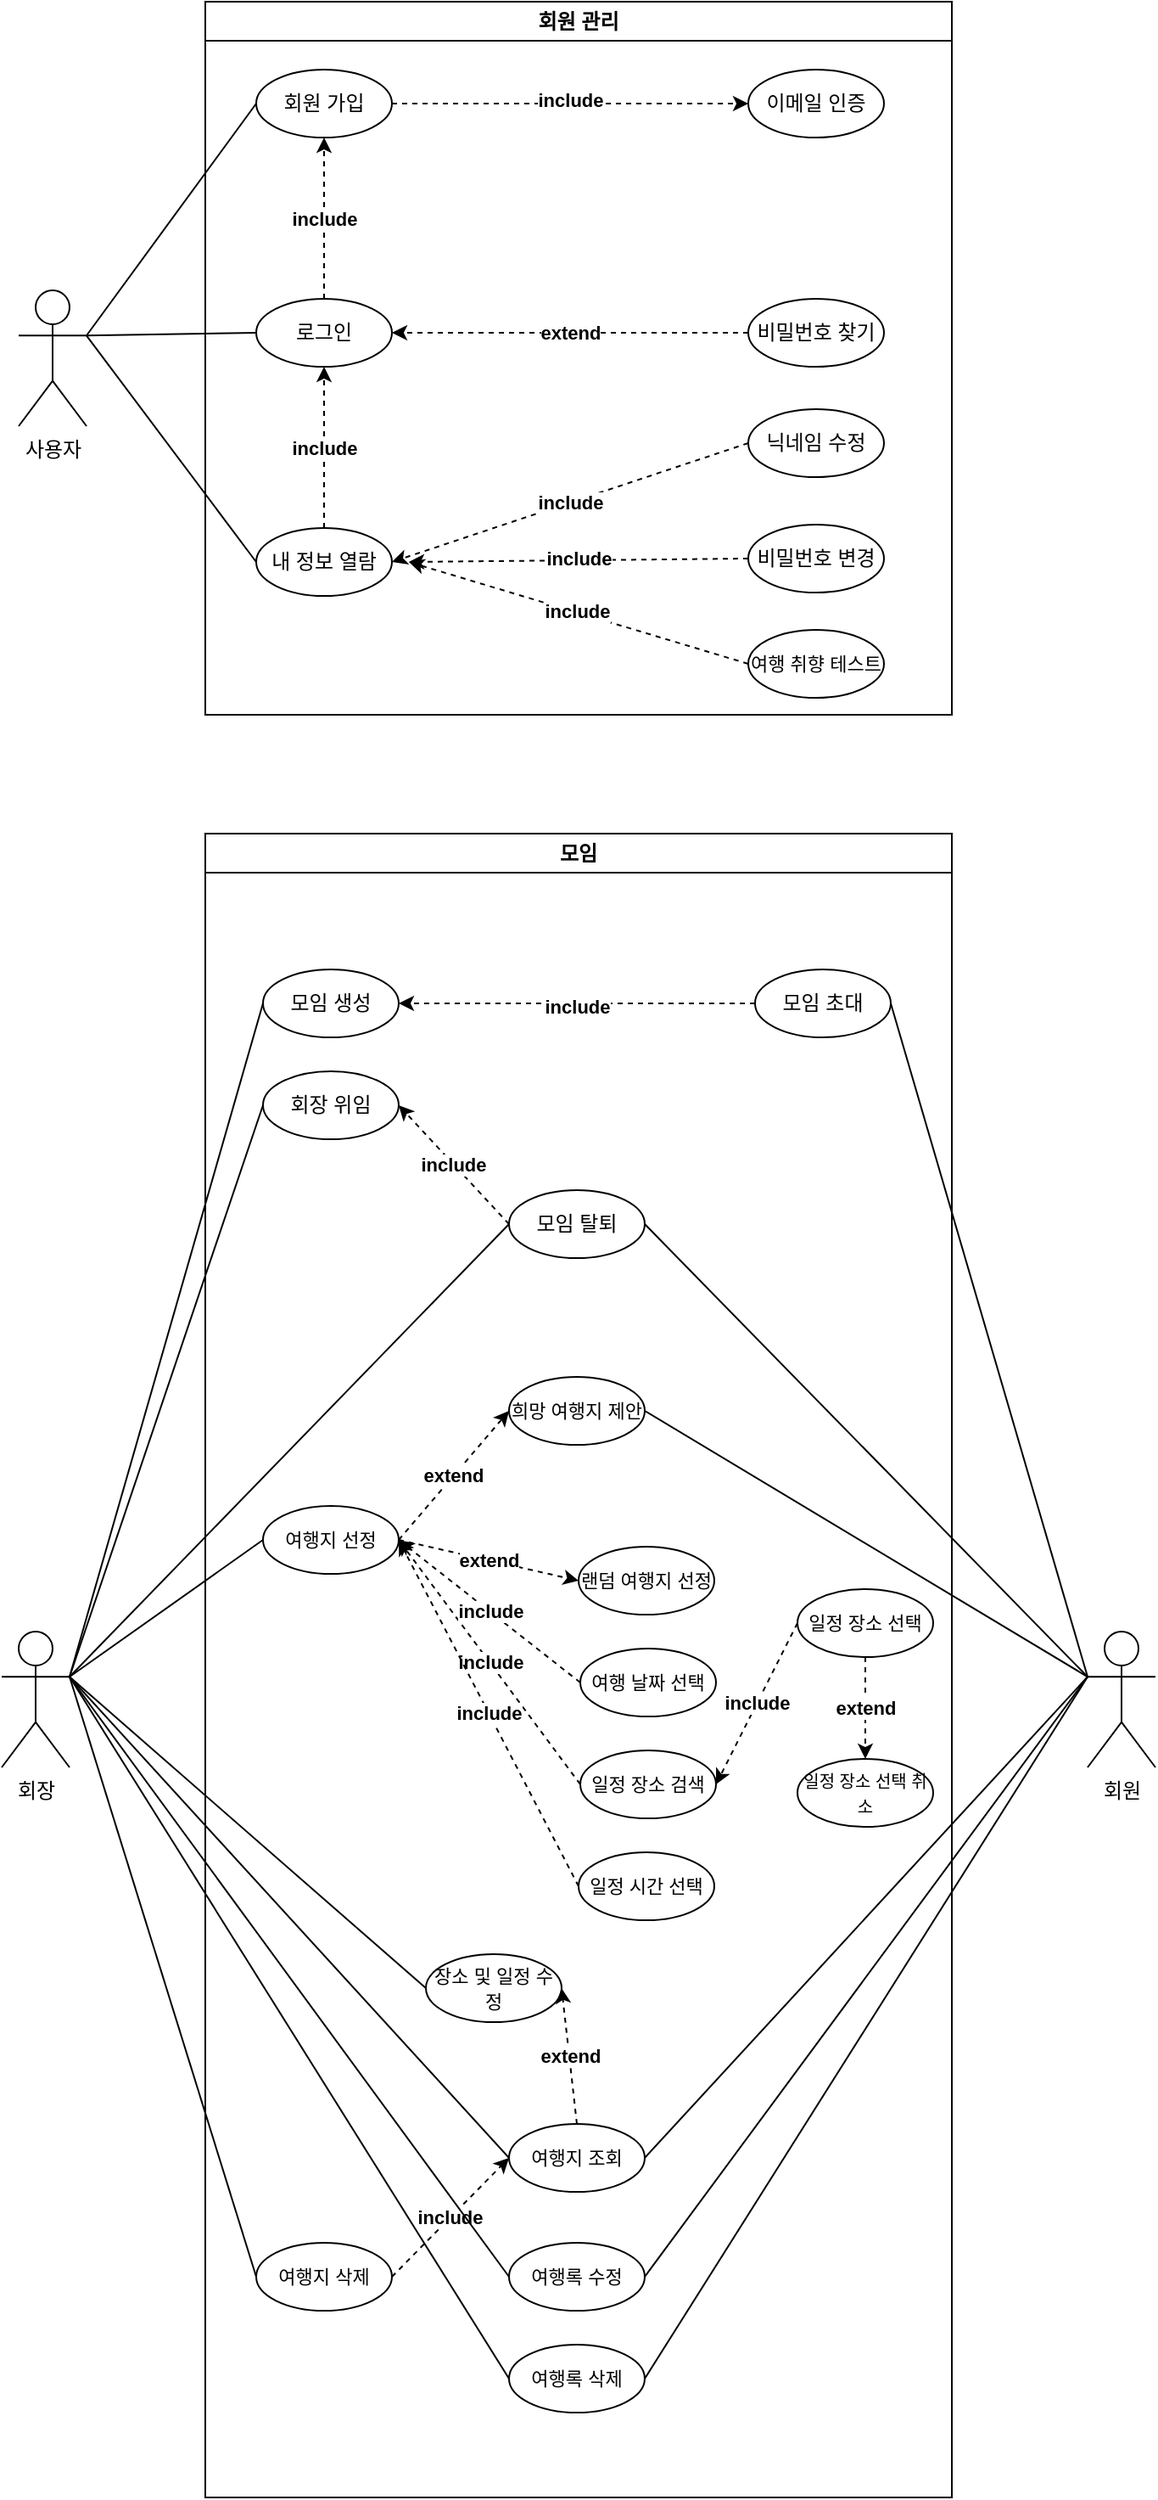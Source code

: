 <mxfile version="26.0.8">
  <diagram name="페이지-1" id="kUhNcxyiBijBxZDD_5Rj">
    <mxGraphModel dx="1323" dy="1325" grid="1" gridSize="10" guides="1" tooltips="1" connect="1" arrows="1" fold="1" page="1" pageScale="1" pageWidth="827" pageHeight="1169" math="0" shadow="0">
      <root>
        <mxCell id="0" />
        <mxCell id="1" parent="0" />
        <mxCell id="fEDJrpbhCHbC24auMyp_-1" value="사용자" style="shape=umlActor;verticalLabelPosition=bottom;verticalAlign=top;html=1;outlineConnect=0;" vertex="1" parent="1">
          <mxGeometry x="50" y="170" width="40" height="80" as="geometry" />
        </mxCell>
        <mxCell id="fEDJrpbhCHbC24auMyp_-4" value="회원 관리" style="swimlane;whiteSpace=wrap;html=1;" vertex="1" parent="1">
          <mxGeometry x="160" width="440" height="420" as="geometry">
            <mxRectangle x="150" y="80" width="140" height="30" as="alternateBounds" />
          </mxGeometry>
        </mxCell>
        <mxCell id="fEDJrpbhCHbC24auMyp_-18" style="edgeStyle=orthogonalEdgeStyle;rounded=0;orthogonalLoop=1;jettySize=auto;html=1;entryX=0;entryY=0.5;entryDx=0;entryDy=0;strokeColor=default;dashed=1;" edge="1" parent="fEDJrpbhCHbC24auMyp_-4" source="fEDJrpbhCHbC24auMyp_-5" target="fEDJrpbhCHbC24auMyp_-17">
          <mxGeometry relative="1" as="geometry" />
        </mxCell>
        <mxCell id="fEDJrpbhCHbC24auMyp_-45" value="&lt;b&gt;include&lt;/b&gt;" style="edgeLabel;html=1;align=center;verticalAlign=middle;resizable=0;points=[];" vertex="1" connectable="0" parent="fEDJrpbhCHbC24auMyp_-18">
          <mxGeometry x="0.002" y="2" relative="1" as="geometry">
            <mxPoint as="offset" />
          </mxGeometry>
        </mxCell>
        <mxCell id="fEDJrpbhCHbC24auMyp_-5" value="회원 가입" style="ellipse;whiteSpace=wrap;html=1;" vertex="1" parent="fEDJrpbhCHbC24auMyp_-4">
          <mxGeometry x="30" y="40" width="80" height="40" as="geometry" />
        </mxCell>
        <mxCell id="fEDJrpbhCHbC24auMyp_-24" value="&lt;b&gt;include&lt;/b&gt;" style="edgeStyle=orthogonalEdgeStyle;rounded=0;orthogonalLoop=1;jettySize=auto;html=1;entryX=0.5;entryY=1;entryDx=0;entryDy=0;dashed=1;" edge="1" parent="fEDJrpbhCHbC24auMyp_-4" source="fEDJrpbhCHbC24auMyp_-6" target="fEDJrpbhCHbC24auMyp_-5">
          <mxGeometry relative="1" as="geometry" />
        </mxCell>
        <mxCell id="fEDJrpbhCHbC24auMyp_-6" value="로그인" style="ellipse;whiteSpace=wrap;html=1;" vertex="1" parent="fEDJrpbhCHbC24auMyp_-4">
          <mxGeometry x="30" y="175" width="80" height="40" as="geometry" />
        </mxCell>
        <mxCell id="fEDJrpbhCHbC24auMyp_-23" value="&lt;b&gt;include&lt;/b&gt;" style="edgeStyle=orthogonalEdgeStyle;rounded=0;orthogonalLoop=1;jettySize=auto;html=1;entryX=0.5;entryY=1;entryDx=0;entryDy=0;dashed=1;" edge="1" parent="fEDJrpbhCHbC24auMyp_-4" source="fEDJrpbhCHbC24auMyp_-10" target="fEDJrpbhCHbC24auMyp_-6">
          <mxGeometry relative="1" as="geometry" />
        </mxCell>
        <mxCell id="fEDJrpbhCHbC24auMyp_-10" value="내 정보 열람" style="ellipse;whiteSpace=wrap;html=1;" vertex="1" parent="fEDJrpbhCHbC24auMyp_-4">
          <mxGeometry x="30" y="310" width="80" height="40" as="geometry" />
        </mxCell>
        <mxCell id="fEDJrpbhCHbC24auMyp_-11" value="닉네임 수정" style="ellipse;whiteSpace=wrap;html=1;" vertex="1" parent="fEDJrpbhCHbC24auMyp_-4">
          <mxGeometry x="320" y="240" width="80" height="40" as="geometry" />
        </mxCell>
        <mxCell id="fEDJrpbhCHbC24auMyp_-20" style="edgeStyle=orthogonalEdgeStyle;rounded=0;orthogonalLoop=1;jettySize=auto;html=1;entryX=1;entryY=0.5;entryDx=0;entryDy=0;dashed=1;" edge="1" parent="fEDJrpbhCHbC24auMyp_-4" source="fEDJrpbhCHbC24auMyp_-12" target="fEDJrpbhCHbC24auMyp_-6">
          <mxGeometry relative="1" as="geometry" />
        </mxCell>
        <mxCell id="fEDJrpbhCHbC24auMyp_-22" value="&lt;b&gt;extend&lt;/b&gt;" style="edgeLabel;html=1;align=center;verticalAlign=middle;resizable=0;points=[];" vertex="1" connectable="0" parent="fEDJrpbhCHbC24auMyp_-20">
          <mxGeometry x="-0.13" y="1" relative="1" as="geometry">
            <mxPoint x="-14" y="-1" as="offset" />
          </mxGeometry>
        </mxCell>
        <mxCell id="fEDJrpbhCHbC24auMyp_-12" value="비밀번호 찾기" style="ellipse;whiteSpace=wrap;html=1;" vertex="1" parent="fEDJrpbhCHbC24auMyp_-4">
          <mxGeometry x="320" y="175" width="80" height="40" as="geometry" />
        </mxCell>
        <mxCell id="fEDJrpbhCHbC24auMyp_-13" value="비밀번호 변경" style="ellipse;whiteSpace=wrap;html=1;" vertex="1" parent="fEDJrpbhCHbC24auMyp_-4">
          <mxGeometry x="320" y="308" width="80" height="40" as="geometry" />
        </mxCell>
        <mxCell id="fEDJrpbhCHbC24auMyp_-14" value="&lt;font style=&quot;font-size: 11px;&quot;&gt;여행 취향 테스트&lt;/font&gt;" style="ellipse;whiteSpace=wrap;html=1;" vertex="1" parent="fEDJrpbhCHbC24auMyp_-4">
          <mxGeometry x="320" y="370" width="80" height="40" as="geometry" />
        </mxCell>
        <mxCell id="fEDJrpbhCHbC24auMyp_-17" value="이메일 인증" style="ellipse;whiteSpace=wrap;html=1;" vertex="1" parent="fEDJrpbhCHbC24auMyp_-4">
          <mxGeometry x="320" y="40" width="80" height="40" as="geometry" />
        </mxCell>
        <mxCell id="fEDJrpbhCHbC24auMyp_-38" value="&lt;b&gt;include&lt;/b&gt;" style="endArrow=classic;html=1;rounded=0;exitX=0;exitY=0.5;exitDx=0;exitDy=0;entryX=1;entryY=0.5;entryDx=0;entryDy=0;dashed=1;" edge="1" parent="fEDJrpbhCHbC24auMyp_-4" source="fEDJrpbhCHbC24auMyp_-11" target="fEDJrpbhCHbC24auMyp_-10">
          <mxGeometry width="50" height="50" relative="1" as="geometry">
            <mxPoint x="140" y="280" as="sourcePoint" />
            <mxPoint x="190" y="230" as="targetPoint" />
          </mxGeometry>
        </mxCell>
        <mxCell id="fEDJrpbhCHbC24auMyp_-31" value="" style="endArrow=none;html=1;rounded=0;exitX=1;exitY=0.333;exitDx=0;exitDy=0;exitPerimeter=0;entryX=0;entryY=0.5;entryDx=0;entryDy=0;" edge="1" parent="1" source="fEDJrpbhCHbC24auMyp_-1" target="fEDJrpbhCHbC24auMyp_-5">
          <mxGeometry width="50" height="50" relative="1" as="geometry">
            <mxPoint x="310" y="280" as="sourcePoint" />
            <mxPoint x="360" y="230" as="targetPoint" />
          </mxGeometry>
        </mxCell>
        <mxCell id="fEDJrpbhCHbC24auMyp_-32" value="" style="endArrow=none;html=1;rounded=0;exitX=1;exitY=0.333;exitDx=0;exitDy=0;exitPerimeter=0;entryX=0;entryY=0.5;entryDx=0;entryDy=0;" edge="1" parent="1" source="fEDJrpbhCHbC24auMyp_-1" target="fEDJrpbhCHbC24auMyp_-6">
          <mxGeometry width="50" height="50" relative="1" as="geometry">
            <mxPoint x="100" y="207" as="sourcePoint" />
            <mxPoint x="210" y="70" as="targetPoint" />
          </mxGeometry>
        </mxCell>
        <mxCell id="fEDJrpbhCHbC24auMyp_-33" value="" style="endArrow=none;html=1;rounded=0;exitX=1;exitY=0.333;exitDx=0;exitDy=0;exitPerimeter=0;entryX=0;entryY=0.5;entryDx=0;entryDy=0;" edge="1" parent="1" source="fEDJrpbhCHbC24auMyp_-1" target="fEDJrpbhCHbC24auMyp_-10">
          <mxGeometry width="50" height="50" relative="1" as="geometry">
            <mxPoint x="100" y="207" as="sourcePoint" />
            <mxPoint x="210" y="160" as="targetPoint" />
          </mxGeometry>
        </mxCell>
        <mxCell id="fEDJrpbhCHbC24auMyp_-39" value="" style="endArrow=classic;html=1;rounded=0;exitX=0;exitY=0.5;exitDx=0;exitDy=0;dashed=1;" edge="1" parent="1" source="fEDJrpbhCHbC24auMyp_-13">
          <mxGeometry width="50" height="50" relative="1" as="geometry">
            <mxPoint x="310" y="280" as="sourcePoint" />
            <mxPoint x="280" y="330" as="targetPoint" />
          </mxGeometry>
        </mxCell>
        <mxCell id="fEDJrpbhCHbC24auMyp_-46" value="&lt;b&gt;include&lt;/b&gt;" style="edgeLabel;html=1;align=center;verticalAlign=middle;resizable=0;points=[];" vertex="1" connectable="0" parent="fEDJrpbhCHbC24auMyp_-39">
          <mxGeometry x="-0.002" y="-1" relative="1" as="geometry">
            <mxPoint as="offset" />
          </mxGeometry>
        </mxCell>
        <mxCell id="fEDJrpbhCHbC24auMyp_-40" value="" style="endArrow=classic;html=1;rounded=0;exitX=0;exitY=0.5;exitDx=0;exitDy=0;dashed=1;" edge="1" parent="1" source="fEDJrpbhCHbC24auMyp_-14">
          <mxGeometry width="50" height="50" relative="1" as="geometry">
            <mxPoint x="500" y="338" as="sourcePoint" />
            <mxPoint x="280" y="330" as="targetPoint" />
          </mxGeometry>
        </mxCell>
        <mxCell id="fEDJrpbhCHbC24auMyp_-47" value="&lt;b&gt;include&lt;/b&gt;" style="edgeLabel;html=1;align=center;verticalAlign=middle;resizable=0;points=[];" vertex="1" connectable="0" parent="fEDJrpbhCHbC24auMyp_-40">
          <mxGeometry x="0.017" y="-1" relative="1" as="geometry">
            <mxPoint as="offset" />
          </mxGeometry>
        </mxCell>
        <mxCell id="fEDJrpbhCHbC24auMyp_-65" value="회장" style="shape=umlActor;verticalLabelPosition=bottom;verticalAlign=top;html=1;outlineConnect=0;" vertex="1" parent="1">
          <mxGeometry x="40" y="960" width="40" height="80" as="geometry" />
        </mxCell>
        <mxCell id="fEDJrpbhCHbC24auMyp_-66" value="모임" style="swimlane;whiteSpace=wrap;html=1;" vertex="1" parent="1">
          <mxGeometry x="160" y="490" width="440" height="980" as="geometry">
            <mxRectangle x="150" y="80" width="140" height="30" as="alternateBounds" />
          </mxGeometry>
        </mxCell>
        <mxCell id="fEDJrpbhCHbC24auMyp_-67" style="edgeStyle=orthogonalEdgeStyle;rounded=0;orthogonalLoop=1;jettySize=auto;html=1;strokeColor=default;dashed=1;exitX=0;exitY=0.5;exitDx=0;exitDy=0;entryX=1;entryY=0.5;entryDx=0;entryDy=0;" edge="1" parent="fEDJrpbhCHbC24auMyp_-66" source="fEDJrpbhCHbC24auMyp_-80" target="fEDJrpbhCHbC24auMyp_-69">
          <mxGeometry relative="1" as="geometry">
            <mxPoint x="214" y="170" as="targetPoint" />
          </mxGeometry>
        </mxCell>
        <mxCell id="fEDJrpbhCHbC24auMyp_-68" value="&lt;b&gt;include&lt;/b&gt;" style="edgeLabel;html=1;align=center;verticalAlign=middle;resizable=0;points=[];" vertex="1" connectable="0" parent="fEDJrpbhCHbC24auMyp_-67">
          <mxGeometry x="0.002" y="2" relative="1" as="geometry">
            <mxPoint as="offset" />
          </mxGeometry>
        </mxCell>
        <mxCell id="fEDJrpbhCHbC24auMyp_-69" value="모임 생성" style="ellipse;whiteSpace=wrap;html=1;" vertex="1" parent="fEDJrpbhCHbC24auMyp_-66">
          <mxGeometry x="34" y="80" width="80" height="40" as="geometry" />
        </mxCell>
        <mxCell id="fEDJrpbhCHbC24auMyp_-71" value="모임 탈퇴" style="ellipse;whiteSpace=wrap;html=1;" vertex="1" parent="fEDJrpbhCHbC24auMyp_-66">
          <mxGeometry x="179" y="210" width="80" height="40" as="geometry" />
        </mxCell>
        <mxCell id="fEDJrpbhCHbC24auMyp_-74" value="&lt;font style=&quot;font-size: 11px;&quot;&gt;희망 여행지 제안&lt;/font&gt;" style="ellipse;whiteSpace=wrap;html=1;" vertex="1" parent="fEDJrpbhCHbC24auMyp_-66">
          <mxGeometry x="179" y="320" width="80" height="40" as="geometry" />
        </mxCell>
        <mxCell id="fEDJrpbhCHbC24auMyp_-80" value="모임 초대" style="ellipse;whiteSpace=wrap;html=1;" vertex="1" parent="fEDJrpbhCHbC24auMyp_-66">
          <mxGeometry x="324" y="80" width="80" height="40" as="geometry" />
        </mxCell>
        <mxCell id="fEDJrpbhCHbC24auMyp_-100" value="회장 위임" style="ellipse;whiteSpace=wrap;html=1;" vertex="1" parent="fEDJrpbhCHbC24auMyp_-66">
          <mxGeometry x="34" y="140" width="80" height="40" as="geometry" />
        </mxCell>
        <mxCell id="fEDJrpbhCHbC24auMyp_-103" value="&lt;b&gt;include&lt;/b&gt;" style="endArrow=classic;html=1;rounded=0;entryX=1;entryY=0.5;entryDx=0;entryDy=0;exitX=0;exitY=0.5;exitDx=0;exitDy=0;dashed=1;" edge="1" parent="fEDJrpbhCHbC24auMyp_-66" source="fEDJrpbhCHbC24auMyp_-71" target="fEDJrpbhCHbC24auMyp_-100">
          <mxGeometry width="50" height="50" relative="1" as="geometry">
            <mxPoint x="194" y="230" as="sourcePoint" />
            <mxPoint x="184" y="180" as="targetPoint" />
          </mxGeometry>
        </mxCell>
        <mxCell id="fEDJrpbhCHbC24auMyp_-120" value="&lt;font style=&quot;font-size: 11px;&quot;&gt;여행지 선정&lt;/font&gt;" style="ellipse;whiteSpace=wrap;html=1;" vertex="1" parent="fEDJrpbhCHbC24auMyp_-66">
          <mxGeometry x="34" y="396" width="80" height="40" as="geometry" />
        </mxCell>
        <mxCell id="fEDJrpbhCHbC24auMyp_-121" value="&lt;b&gt;extend&lt;/b&gt;" style="endArrow=classic;html=1;rounded=0;entryX=0;entryY=0.5;entryDx=0;entryDy=0;exitX=1;exitY=0.5;exitDx=0;exitDy=0;dashed=1;" edge="1" parent="fEDJrpbhCHbC24auMyp_-66" source="fEDJrpbhCHbC24auMyp_-120" target="fEDJrpbhCHbC24auMyp_-74">
          <mxGeometry width="50" height="50" relative="1" as="geometry">
            <mxPoint x="189" y="236" as="sourcePoint" />
            <mxPoint x="124" y="166" as="targetPoint" />
          </mxGeometry>
        </mxCell>
        <mxCell id="fEDJrpbhCHbC24auMyp_-123" value="&lt;span style=&quot;font-size: 11px;&quot;&gt;랜덤 여행지 선정&lt;/span&gt;" style="ellipse;whiteSpace=wrap;html=1;" vertex="1" parent="fEDJrpbhCHbC24auMyp_-66">
          <mxGeometry x="220" y="420" width="80" height="40" as="geometry" />
        </mxCell>
        <mxCell id="fEDJrpbhCHbC24auMyp_-124" value="&lt;b&gt;extend&lt;/b&gt;" style="endArrow=classic;html=1;rounded=0;entryX=0;entryY=0.5;entryDx=0;entryDy=0;exitX=1;exitY=0.5;exitDx=0;exitDy=0;dashed=1;" edge="1" parent="fEDJrpbhCHbC24auMyp_-66" source="fEDJrpbhCHbC24auMyp_-120" target="fEDJrpbhCHbC24auMyp_-123">
          <mxGeometry width="50" height="50" relative="1" as="geometry">
            <mxPoint x="124" y="426" as="sourcePoint" />
            <mxPoint x="189" y="366" as="targetPoint" />
          </mxGeometry>
        </mxCell>
        <mxCell id="fEDJrpbhCHbC24auMyp_-126" value="&lt;font style=&quot;font-size: 11px;&quot;&gt;여행 날짜 선택&lt;/font&gt;" style="ellipse;whiteSpace=wrap;html=1;" vertex="1" parent="fEDJrpbhCHbC24auMyp_-66">
          <mxGeometry x="221" y="480" width="80" height="40" as="geometry" />
        </mxCell>
        <mxCell id="fEDJrpbhCHbC24auMyp_-127" value="&lt;span style=&quot;font-size: 11px;&quot;&gt;일정 장소 선택&lt;/span&gt;" style="ellipse;whiteSpace=wrap;html=1;" vertex="1" parent="fEDJrpbhCHbC24auMyp_-66">
          <mxGeometry x="349" y="445" width="80" height="40" as="geometry" />
        </mxCell>
        <mxCell id="fEDJrpbhCHbC24auMyp_-128" value="&lt;span style=&quot;font-size: 11px;&quot;&gt;일정 장소 검색&lt;/span&gt;" style="ellipse;whiteSpace=wrap;html=1;" vertex="1" parent="fEDJrpbhCHbC24auMyp_-66">
          <mxGeometry x="221" y="540" width="80" height="40" as="geometry" />
        </mxCell>
        <mxCell id="fEDJrpbhCHbC24auMyp_-129" value="&lt;font style=&quot;font-size: 10px;&quot;&gt;일정 장소 선택 취소&lt;/font&gt;" style="ellipse;whiteSpace=wrap;html=1;" vertex="1" parent="fEDJrpbhCHbC24auMyp_-66">
          <mxGeometry x="349" y="545" width="80" height="40" as="geometry" />
        </mxCell>
        <mxCell id="fEDJrpbhCHbC24auMyp_-134" value="&lt;b&gt;include&lt;/b&gt;" style="endArrow=classic;html=1;rounded=0;exitX=0;exitY=0.5;exitDx=0;exitDy=0;dashed=1;entryX=1;entryY=0.5;entryDx=0;entryDy=0;" edge="1" parent="fEDJrpbhCHbC24auMyp_-66" source="fEDJrpbhCHbC24auMyp_-128" target="fEDJrpbhCHbC24auMyp_-120">
          <mxGeometry width="50" height="50" relative="1" as="geometry">
            <mxPoint x="231" y="510" as="sourcePoint" />
            <mxPoint x="130" y="430" as="targetPoint" />
          </mxGeometry>
        </mxCell>
        <mxCell id="fEDJrpbhCHbC24auMyp_-133" value="&lt;b&gt;include&lt;/b&gt;" style="endArrow=classic;html=1;rounded=0;exitX=0;exitY=0.5;exitDx=0;exitDy=0;dashed=1;entryX=1;entryY=0.5;entryDx=0;entryDy=0;" edge="1" parent="fEDJrpbhCHbC24auMyp_-66" source="fEDJrpbhCHbC24auMyp_-126" target="fEDJrpbhCHbC24auMyp_-120">
          <mxGeometry width="50" height="50" relative="1" as="geometry">
            <mxPoint x="189" y="240" as="sourcePoint" />
            <mxPoint x="120" y="420" as="targetPoint" />
          </mxGeometry>
        </mxCell>
        <mxCell id="fEDJrpbhCHbC24auMyp_-135" value="&lt;b&gt;include&lt;/b&gt;" style="endArrow=classic;html=1;rounded=0;exitX=0;exitY=0.5;exitDx=0;exitDy=0;dashed=1;entryX=1;entryY=0.5;entryDx=0;entryDy=0;" edge="1" parent="fEDJrpbhCHbC24auMyp_-66" source="fEDJrpbhCHbC24auMyp_-127" target="fEDJrpbhCHbC24auMyp_-128">
          <mxGeometry width="50" height="50" relative="1" as="geometry">
            <mxPoint x="231" y="510" as="sourcePoint" />
            <mxPoint x="124" y="426" as="targetPoint" />
          </mxGeometry>
        </mxCell>
        <mxCell id="fEDJrpbhCHbC24auMyp_-136" value="&lt;b&gt;extend&lt;/b&gt;" style="endArrow=classic;html=1;rounded=0;entryX=0.5;entryY=0;entryDx=0;entryDy=0;exitX=0.5;exitY=1;exitDx=0;exitDy=0;dashed=1;" edge="1" parent="fEDJrpbhCHbC24auMyp_-66" source="fEDJrpbhCHbC24auMyp_-127" target="fEDJrpbhCHbC24auMyp_-129">
          <mxGeometry width="50" height="50" relative="1" as="geometry">
            <mxPoint x="124" y="426" as="sourcePoint" />
            <mxPoint x="189" y="350" as="targetPoint" />
          </mxGeometry>
        </mxCell>
        <mxCell id="fEDJrpbhCHbC24auMyp_-137" value="&lt;span style=&quot;font-size: 11px;&quot;&gt;일정 시간 선택&lt;/span&gt;" style="ellipse;whiteSpace=wrap;html=1;" vertex="1" parent="fEDJrpbhCHbC24auMyp_-66">
          <mxGeometry x="220" y="600" width="80" height="40" as="geometry" />
        </mxCell>
        <mxCell id="fEDJrpbhCHbC24auMyp_-139" value="&lt;b&gt;include&lt;/b&gt;" style="endArrow=classic;html=1;rounded=0;exitX=0;exitY=0.5;exitDx=0;exitDy=0;dashed=1;entryX=1;entryY=0.5;entryDx=0;entryDy=0;" edge="1" parent="fEDJrpbhCHbC24auMyp_-66" source="fEDJrpbhCHbC24auMyp_-137" target="fEDJrpbhCHbC24auMyp_-120">
          <mxGeometry width="50" height="50" relative="1" as="geometry">
            <mxPoint x="231" y="570" as="sourcePoint" />
            <mxPoint x="124" y="426" as="targetPoint" />
          </mxGeometry>
        </mxCell>
        <mxCell id="fEDJrpbhCHbC24auMyp_-140" value="&lt;font style=&quot;font-size: 11px;&quot;&gt;여행지 조회&lt;/font&gt;" style="ellipse;whiteSpace=wrap;html=1;" vertex="1" parent="fEDJrpbhCHbC24auMyp_-66">
          <mxGeometry x="179" y="760" width="80" height="40" as="geometry" />
        </mxCell>
        <mxCell id="fEDJrpbhCHbC24auMyp_-143" value="&lt;font style=&quot;font-size: 11px;&quot;&gt;장소 및 일정 수정&lt;/font&gt;" style="ellipse;whiteSpace=wrap;html=1;" vertex="1" parent="fEDJrpbhCHbC24auMyp_-66">
          <mxGeometry x="130" y="660" width="80" height="40" as="geometry" />
        </mxCell>
        <mxCell id="fEDJrpbhCHbC24auMyp_-144" value="&lt;b&gt;extend&lt;/b&gt;" style="endArrow=classic;html=1;rounded=0;entryX=1;entryY=0.5;entryDx=0;entryDy=0;exitX=0.5;exitY=0;exitDx=0;exitDy=0;dashed=1;" edge="1" parent="fEDJrpbhCHbC24auMyp_-66" source="fEDJrpbhCHbC24auMyp_-140" target="fEDJrpbhCHbC24auMyp_-143">
          <mxGeometry x="-0.003" width="50" height="50" relative="1" as="geometry">
            <mxPoint x="180" y="800" as="sourcePoint" />
            <mxPoint x="180" y="860" as="targetPoint" />
            <mxPoint as="offset" />
          </mxGeometry>
        </mxCell>
        <mxCell id="fEDJrpbhCHbC24auMyp_-146" value="&lt;font style=&quot;font-size: 11px;&quot;&gt;여행록 수정&lt;/font&gt;" style="ellipse;whiteSpace=wrap;html=1;" vertex="1" parent="fEDJrpbhCHbC24auMyp_-66">
          <mxGeometry x="179" y="830" width="80" height="40" as="geometry" />
        </mxCell>
        <mxCell id="fEDJrpbhCHbC24auMyp_-147" value="&lt;font style=&quot;font-size: 11px;&quot;&gt;여행록 삭제&lt;/font&gt;" style="ellipse;whiteSpace=wrap;html=1;" vertex="1" parent="fEDJrpbhCHbC24auMyp_-66">
          <mxGeometry x="179" y="890" width="80" height="40" as="geometry" />
        </mxCell>
        <mxCell id="fEDJrpbhCHbC24auMyp_-152" value="&lt;font style=&quot;font-size: 11px;&quot;&gt;여행지 삭제&lt;/font&gt;" style="ellipse;whiteSpace=wrap;html=1;" vertex="1" parent="fEDJrpbhCHbC24auMyp_-66">
          <mxGeometry x="30" y="830" width="80" height="40" as="geometry" />
        </mxCell>
        <mxCell id="fEDJrpbhCHbC24auMyp_-154" value="&lt;b&gt;include&lt;/b&gt;" style="endArrow=classic;html=1;rounded=0;entryX=0;entryY=0.5;entryDx=0;entryDy=0;exitX=1;exitY=0.5;exitDx=0;exitDy=0;dashed=1;" edge="1" parent="fEDJrpbhCHbC24auMyp_-66" source="fEDJrpbhCHbC24auMyp_-152" target="fEDJrpbhCHbC24auMyp_-140">
          <mxGeometry x="-0.003" width="50" height="50" relative="1" as="geometry">
            <mxPoint x="229" y="770" as="sourcePoint" />
            <mxPoint x="220" y="690" as="targetPoint" />
            <mxPoint as="offset" />
          </mxGeometry>
        </mxCell>
        <mxCell id="fEDJrpbhCHbC24auMyp_-82" value="" style="endArrow=none;html=1;rounded=0;exitX=1;exitY=0.333;exitDx=0;exitDy=0;exitPerimeter=0;entryX=0;entryY=0.5;entryDx=0;entryDy=0;" edge="1" parent="1" source="fEDJrpbhCHbC24auMyp_-65" target="fEDJrpbhCHbC24auMyp_-69">
          <mxGeometry width="50" height="50" relative="1" as="geometry">
            <mxPoint x="310" y="770" as="sourcePoint" />
            <mxPoint x="360" y="720" as="targetPoint" />
          </mxGeometry>
        </mxCell>
        <mxCell id="fEDJrpbhCHbC24auMyp_-83" value="" style="endArrow=none;html=1;rounded=0;exitX=1;exitY=0.333;exitDx=0;exitDy=0;exitPerimeter=0;entryX=0;entryY=0.5;entryDx=0;entryDy=0;" edge="1" parent="1" source="fEDJrpbhCHbC24auMyp_-65" target="fEDJrpbhCHbC24auMyp_-71">
          <mxGeometry width="50" height="50" relative="1" as="geometry">
            <mxPoint x="100" y="697" as="sourcePoint" />
            <mxPoint x="210" y="560" as="targetPoint" />
          </mxGeometry>
        </mxCell>
        <mxCell id="fEDJrpbhCHbC24auMyp_-92" value="회원" style="shape=umlActor;verticalLabelPosition=bottom;verticalAlign=top;html=1;outlineConnect=0;" vertex="1" parent="1">
          <mxGeometry x="680" y="960" width="40" height="80" as="geometry" />
        </mxCell>
        <mxCell id="fEDJrpbhCHbC24auMyp_-95" value="" style="endArrow=none;html=1;rounded=0;exitX=0;exitY=0.333;exitDx=0;exitDy=0;exitPerimeter=0;entryX=1;entryY=0.5;entryDx=0;entryDy=0;" edge="1" parent="1" source="fEDJrpbhCHbC24auMyp_-92" target="fEDJrpbhCHbC24auMyp_-80">
          <mxGeometry width="50" height="50" relative="1" as="geometry">
            <mxPoint x="100" y="697" as="sourcePoint" />
            <mxPoint x="210" y="560" as="targetPoint" />
          </mxGeometry>
        </mxCell>
        <mxCell id="fEDJrpbhCHbC24auMyp_-99" value="" style="endArrow=none;html=1;rounded=0;entryX=1;entryY=0.5;entryDx=0;entryDy=0;exitX=0;exitY=0.333;exitDx=0;exitDy=0;exitPerimeter=0;" edge="1" parent="1" source="fEDJrpbhCHbC24auMyp_-92" target="fEDJrpbhCHbC24auMyp_-71">
          <mxGeometry width="50" height="50" relative="1" as="geometry">
            <mxPoint x="660" y="680" as="sourcePoint" />
            <mxPoint x="430" y="630" as="targetPoint" />
          </mxGeometry>
        </mxCell>
        <mxCell id="fEDJrpbhCHbC24auMyp_-117" value="" style="endArrow=none;html=1;rounded=0;entryX=0;entryY=0.5;entryDx=0;entryDy=0;exitX=1;exitY=0.333;exitDx=0;exitDy=0;exitPerimeter=0;" edge="1" parent="1" source="fEDJrpbhCHbC24auMyp_-65" target="fEDJrpbhCHbC24auMyp_-100">
          <mxGeometry width="50" height="50" relative="1" as="geometry">
            <mxPoint x="90" y="690" as="sourcePoint" />
            <mxPoint x="355" y="690" as="targetPoint" />
          </mxGeometry>
        </mxCell>
        <mxCell id="fEDJrpbhCHbC24auMyp_-118" value="" style="endArrow=none;html=1;rounded=0;entryX=1;entryY=0.5;entryDx=0;entryDy=0;exitX=0;exitY=0.333;exitDx=0;exitDy=0;exitPerimeter=0;" edge="1" parent="1" source="fEDJrpbhCHbC24auMyp_-92" target="fEDJrpbhCHbC24auMyp_-74">
          <mxGeometry width="50" height="50" relative="1" as="geometry">
            <mxPoint x="660" y="680" as="sourcePoint" />
            <mxPoint x="435" y="690" as="targetPoint" />
          </mxGeometry>
        </mxCell>
        <mxCell id="fEDJrpbhCHbC24auMyp_-125" value="" style="endArrow=none;html=1;rounded=0;exitX=1;exitY=0.333;exitDx=0;exitDy=0;exitPerimeter=0;entryX=0;entryY=0.5;entryDx=0;entryDy=0;" edge="1" parent="1" source="fEDJrpbhCHbC24auMyp_-65" target="fEDJrpbhCHbC24auMyp_-120">
          <mxGeometry width="50" height="50" relative="1" as="geometry">
            <mxPoint x="90" y="917" as="sourcePoint" />
            <mxPoint x="349" y="730" as="targetPoint" />
          </mxGeometry>
        </mxCell>
        <mxCell id="fEDJrpbhCHbC24auMyp_-141" value="" style="endArrow=none;html=1;rounded=0;exitX=1;exitY=0.333;exitDx=0;exitDy=0;exitPerimeter=0;entryX=0;entryY=0.5;entryDx=0;entryDy=0;" edge="1" parent="1" source="fEDJrpbhCHbC24auMyp_-65" target="fEDJrpbhCHbC24auMyp_-140">
          <mxGeometry width="50" height="50" relative="1" as="geometry">
            <mxPoint x="90" y="917" as="sourcePoint" />
            <mxPoint x="204" y="916" as="targetPoint" />
          </mxGeometry>
        </mxCell>
        <mxCell id="fEDJrpbhCHbC24auMyp_-142" value="" style="endArrow=none;html=1;rounded=0;exitX=0;exitY=0.333;exitDx=0;exitDy=0;exitPerimeter=0;entryX=1;entryY=0.5;entryDx=0;entryDy=0;" edge="1" parent="1" source="fEDJrpbhCHbC24auMyp_-92" target="fEDJrpbhCHbC24auMyp_-140">
          <mxGeometry width="50" height="50" relative="1" as="geometry">
            <mxPoint x="90" y="974" as="sourcePoint" />
            <mxPoint x="350" y="1260" as="targetPoint" />
          </mxGeometry>
        </mxCell>
        <mxCell id="fEDJrpbhCHbC24auMyp_-145" value="" style="endArrow=none;html=1;rounded=0;exitX=1;exitY=0.333;exitDx=0;exitDy=0;exitPerimeter=0;entryX=0;entryY=0.5;entryDx=0;entryDy=0;" edge="1" parent="1" source="fEDJrpbhCHbC24auMyp_-65" target="fEDJrpbhCHbC24auMyp_-143">
          <mxGeometry width="50" height="50" relative="1" as="geometry">
            <mxPoint x="90" y="997" as="sourcePoint" />
            <mxPoint x="350" y="1260" as="targetPoint" />
          </mxGeometry>
        </mxCell>
        <mxCell id="fEDJrpbhCHbC24auMyp_-148" value="" style="endArrow=none;html=1;rounded=0;entryX=1;entryY=0.5;entryDx=0;entryDy=0;exitX=0;exitY=0.333;exitDx=0;exitDy=0;exitPerimeter=0;" edge="1" parent="1" source="fEDJrpbhCHbC24auMyp_-92" target="fEDJrpbhCHbC24auMyp_-146">
          <mxGeometry width="50" height="50" relative="1" as="geometry">
            <mxPoint x="670" y="1010" as="sourcePoint" />
            <mxPoint x="429" y="1280" as="targetPoint" />
          </mxGeometry>
        </mxCell>
        <mxCell id="fEDJrpbhCHbC24auMyp_-149" value="" style="endArrow=none;html=1;rounded=0;entryX=1;entryY=0.5;entryDx=0;entryDy=0;exitX=0;exitY=0.333;exitDx=0;exitDy=0;exitPerimeter=0;" edge="1" parent="1" source="fEDJrpbhCHbC24auMyp_-92" target="fEDJrpbhCHbC24auMyp_-147">
          <mxGeometry width="50" height="50" relative="1" as="geometry">
            <mxPoint x="680" y="990" as="sourcePoint" />
            <mxPoint x="429" y="1350" as="targetPoint" />
          </mxGeometry>
        </mxCell>
        <mxCell id="fEDJrpbhCHbC24auMyp_-150" value="" style="endArrow=none;html=1;rounded=0;exitX=1;exitY=0.333;exitDx=0;exitDy=0;exitPerimeter=0;entryX=0;entryY=0.5;entryDx=0;entryDy=0;" edge="1" parent="1" source="fEDJrpbhCHbC24auMyp_-65" target="fEDJrpbhCHbC24auMyp_-146">
          <mxGeometry width="50" height="50" relative="1" as="geometry">
            <mxPoint x="90" y="997" as="sourcePoint" />
            <mxPoint x="349" y="1280" as="targetPoint" />
          </mxGeometry>
        </mxCell>
        <mxCell id="fEDJrpbhCHbC24auMyp_-151" value="" style="endArrow=none;html=1;rounded=0;exitX=1;exitY=0.333;exitDx=0;exitDy=0;exitPerimeter=0;entryX=0;entryY=0.5;entryDx=0;entryDy=0;" edge="1" parent="1" source="fEDJrpbhCHbC24auMyp_-65" target="fEDJrpbhCHbC24auMyp_-147">
          <mxGeometry width="50" height="50" relative="1" as="geometry">
            <mxPoint x="90" y="997" as="sourcePoint" />
            <mxPoint x="349" y="1350" as="targetPoint" />
          </mxGeometry>
        </mxCell>
        <mxCell id="fEDJrpbhCHbC24auMyp_-153" value="" style="endArrow=none;html=1;rounded=0;entryX=0;entryY=0.5;entryDx=0;entryDy=0;exitX=1;exitY=0.333;exitDx=0;exitDy=0;exitPerimeter=0;" edge="1" parent="1" source="fEDJrpbhCHbC24auMyp_-65" target="fEDJrpbhCHbC24auMyp_-152">
          <mxGeometry width="50" height="50" relative="1" as="geometry">
            <mxPoint x="90" y="990" as="sourcePoint" />
            <mxPoint x="349" y="1410" as="targetPoint" />
          </mxGeometry>
        </mxCell>
      </root>
    </mxGraphModel>
  </diagram>
</mxfile>
